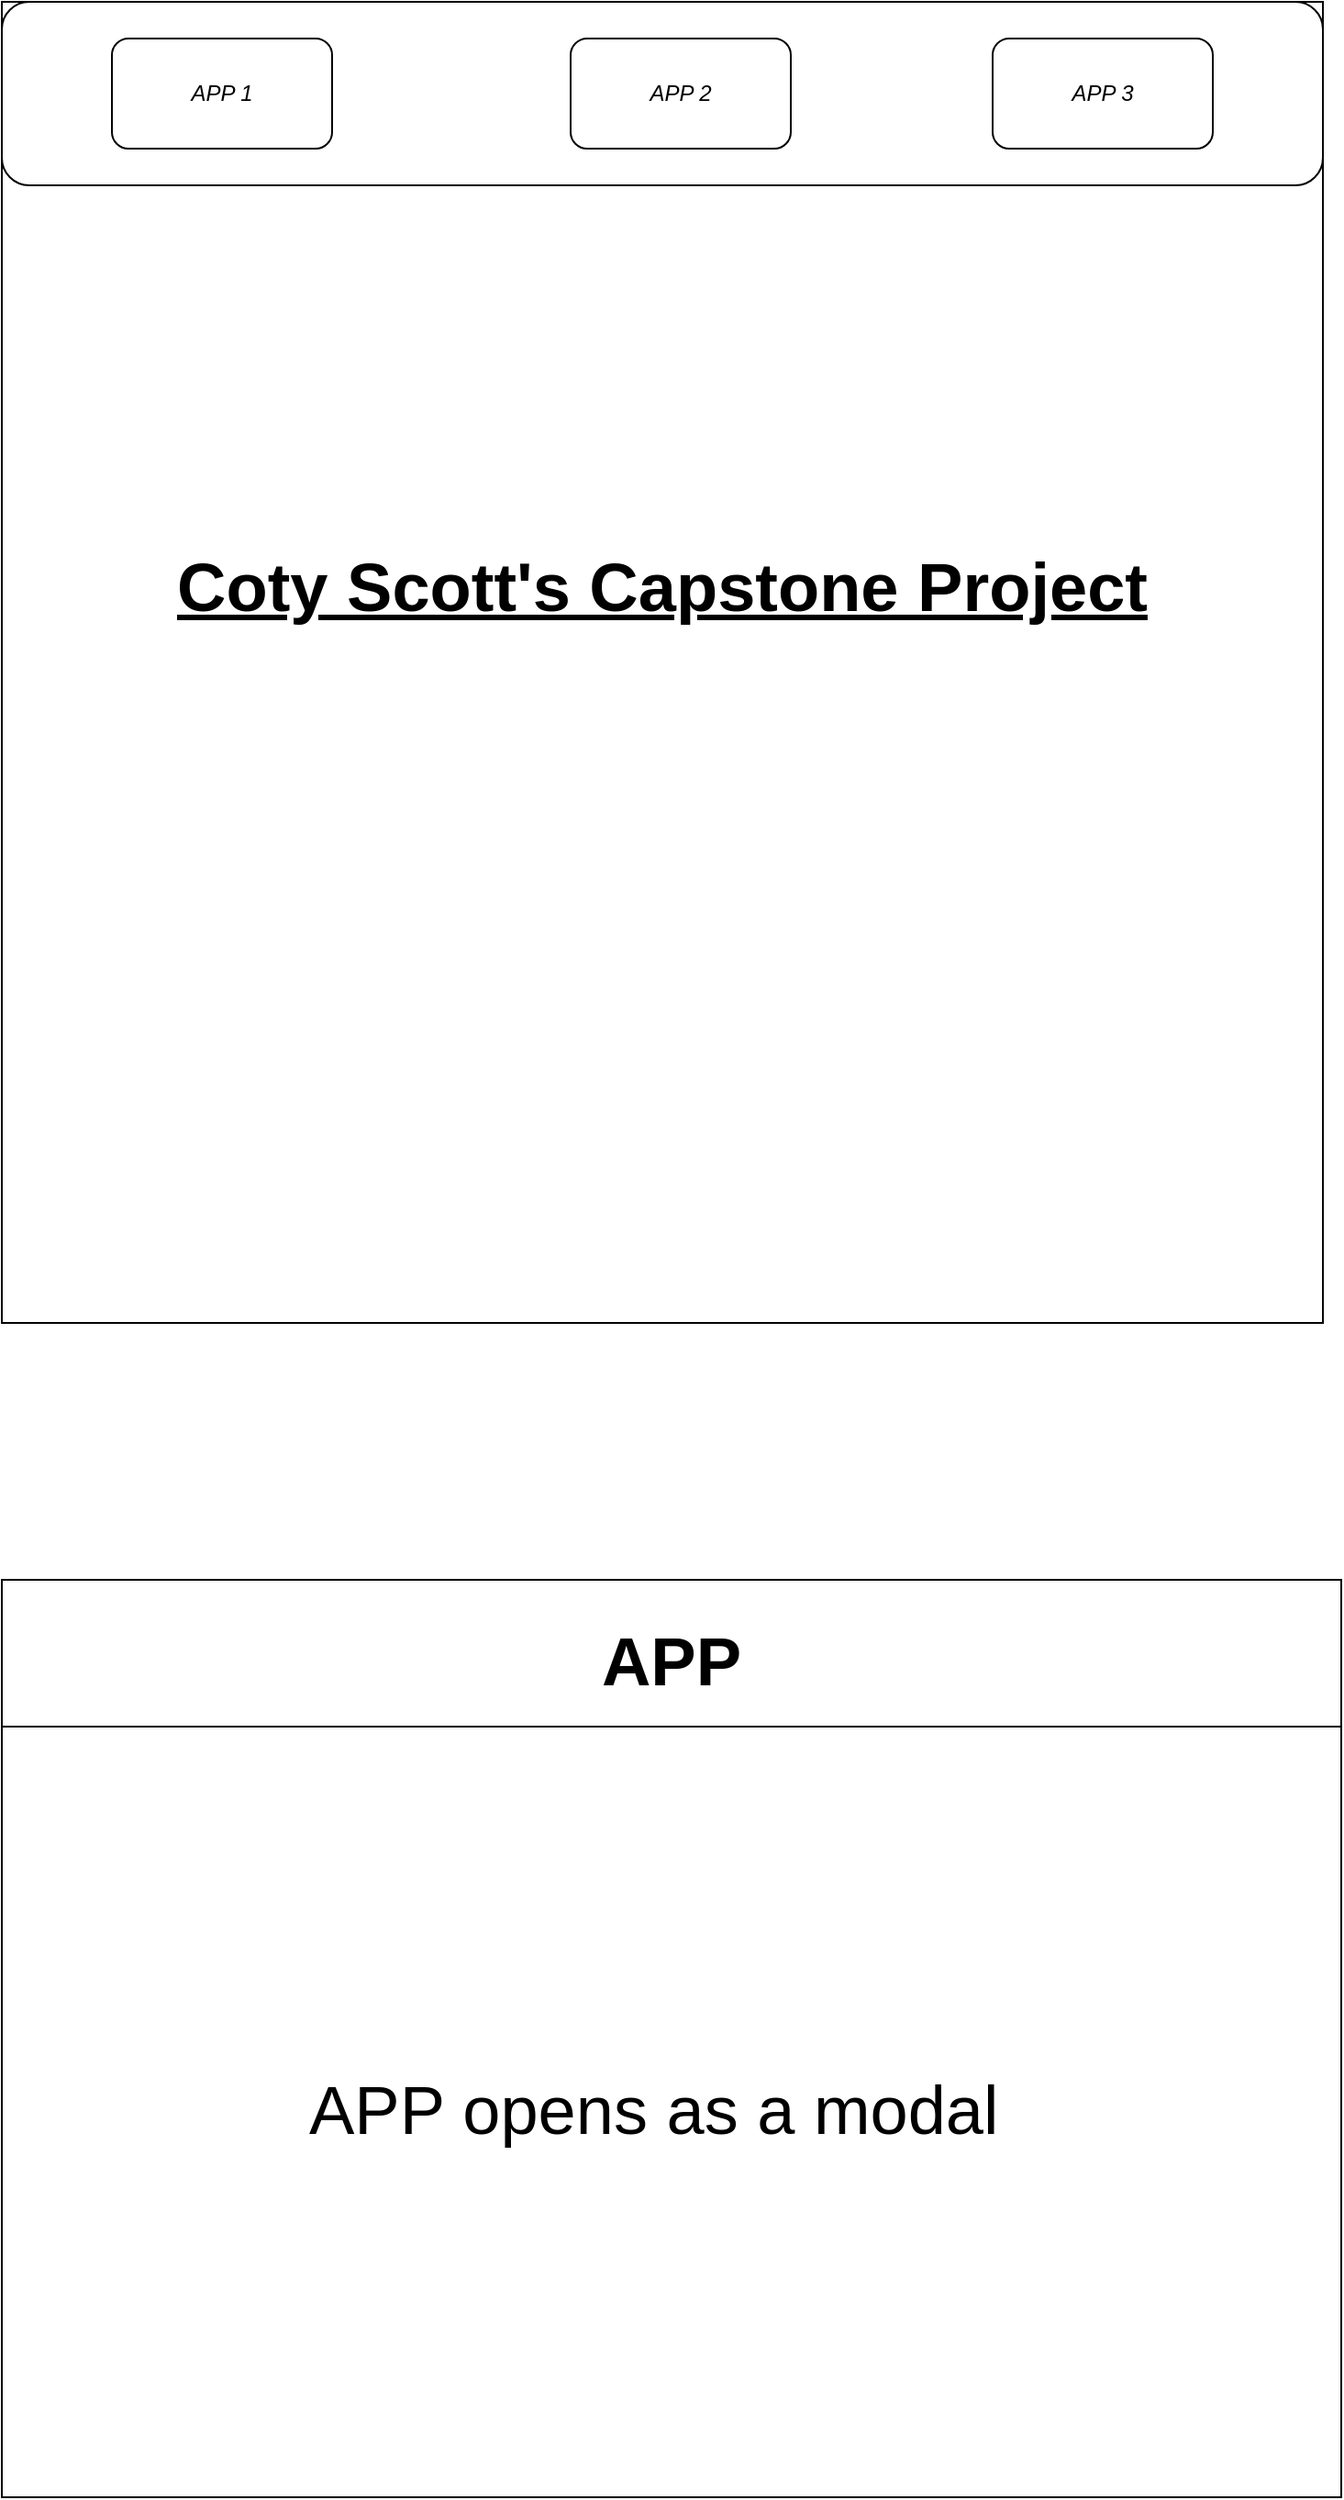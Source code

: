 <mxfile version="20.1.4" type="github">
  <diagram name="Page-1" id="03018318-947c-dd8e-b7a3-06fadd420f32">
    <mxGraphModel dx="1220" dy="1097" grid="1" gridSize="10" guides="1" tooltips="1" connect="1" arrows="1" fold="1" page="1" pageScale="1" pageWidth="1100" pageHeight="850" background="none" math="0" shadow="0">
      <root>
        <mxCell id="0" />
        <mxCell id="1" parent="0" />
        <mxCell id="B_DF7JoEMORR6xMrLL9S-1" value="" style="whiteSpace=wrap;html=1;aspect=fixed;" parent="1" vertex="1">
          <mxGeometry x="70" y="40" width="720" height="720" as="geometry" />
        </mxCell>
        <mxCell id="B_DF7JoEMORR6xMrLL9S-2" value="" style="rounded=1;whiteSpace=wrap;html=1;" parent="1" vertex="1">
          <mxGeometry x="70" y="40" width="720" height="100" as="geometry" />
        </mxCell>
        <mxCell id="B_DF7JoEMORR6xMrLL9S-3" value="" style="rounded=1;whiteSpace=wrap;html=1;" parent="1" vertex="1">
          <mxGeometry x="130" y="60" width="120" height="60" as="geometry" />
        </mxCell>
        <mxCell id="B_DF7JoEMORR6xMrLL9S-4" value="" style="rounded=1;whiteSpace=wrap;html=1;" parent="1" vertex="1">
          <mxGeometry x="380" y="60" width="120" height="60" as="geometry" />
        </mxCell>
        <mxCell id="B_DF7JoEMORR6xMrLL9S-5" value="" style="rounded=1;whiteSpace=wrap;html=1;" parent="1" vertex="1">
          <mxGeometry x="610" y="60" width="120" height="60" as="geometry" />
        </mxCell>
        <mxCell id="B_DF7JoEMORR6xMrLL9S-7" value="APP 1" style="text;html=1;strokeColor=none;fillColor=none;align=center;verticalAlign=middle;whiteSpace=wrap;rounded=0;fontStyle=2" parent="1" vertex="1">
          <mxGeometry x="160" y="75" width="60" height="30" as="geometry" />
        </mxCell>
        <mxCell id="B_DF7JoEMORR6xMrLL9S-8" value="APP 2" style="text;html=1;strokeColor=none;fillColor=none;align=center;verticalAlign=middle;whiteSpace=wrap;rounded=0;fontStyle=2" parent="1" vertex="1">
          <mxGeometry x="410" y="75" width="60" height="30" as="geometry" />
        </mxCell>
        <mxCell id="B_DF7JoEMORR6xMrLL9S-9" value="APP 3" style="text;html=1;strokeColor=none;fillColor=none;align=center;verticalAlign=middle;whiteSpace=wrap;rounded=0;fontStyle=2" parent="1" vertex="1">
          <mxGeometry x="640" y="75" width="60" height="30" as="geometry" />
        </mxCell>
        <mxCell id="B_DF7JoEMORR6xMrLL9S-11" value="Coty Scott&#39;s Capstone Project" style="text;html=1;strokeColor=none;fillColor=none;align=center;verticalAlign=middle;whiteSpace=wrap;rounded=0;fontSize=37;fontStyle=5" parent="1" vertex="1">
          <mxGeometry x="70" y="250" width="720" height="220" as="geometry" />
        </mxCell>
        <mxCell id="B_DF7JoEMORR6xMrLL9S-12" value="APP" style="swimlane;fontSize=37;startSize=80;" parent="1" vertex="1">
          <mxGeometry x="70" y="900" width="730" height="500" as="geometry" />
        </mxCell>
        <mxCell id="B_DF7JoEMORR6xMrLL9S-13" value="APP opens as a modal&amp;nbsp;" style="text;html=1;align=center;verticalAlign=middle;resizable=0;points=[];autosize=1;strokeColor=none;fillColor=none;fontSize=37;" parent="1" vertex="1">
          <mxGeometry x="225" y="1160" width="410" height="60" as="geometry" />
        </mxCell>
      </root>
    </mxGraphModel>
  </diagram>
</mxfile>
